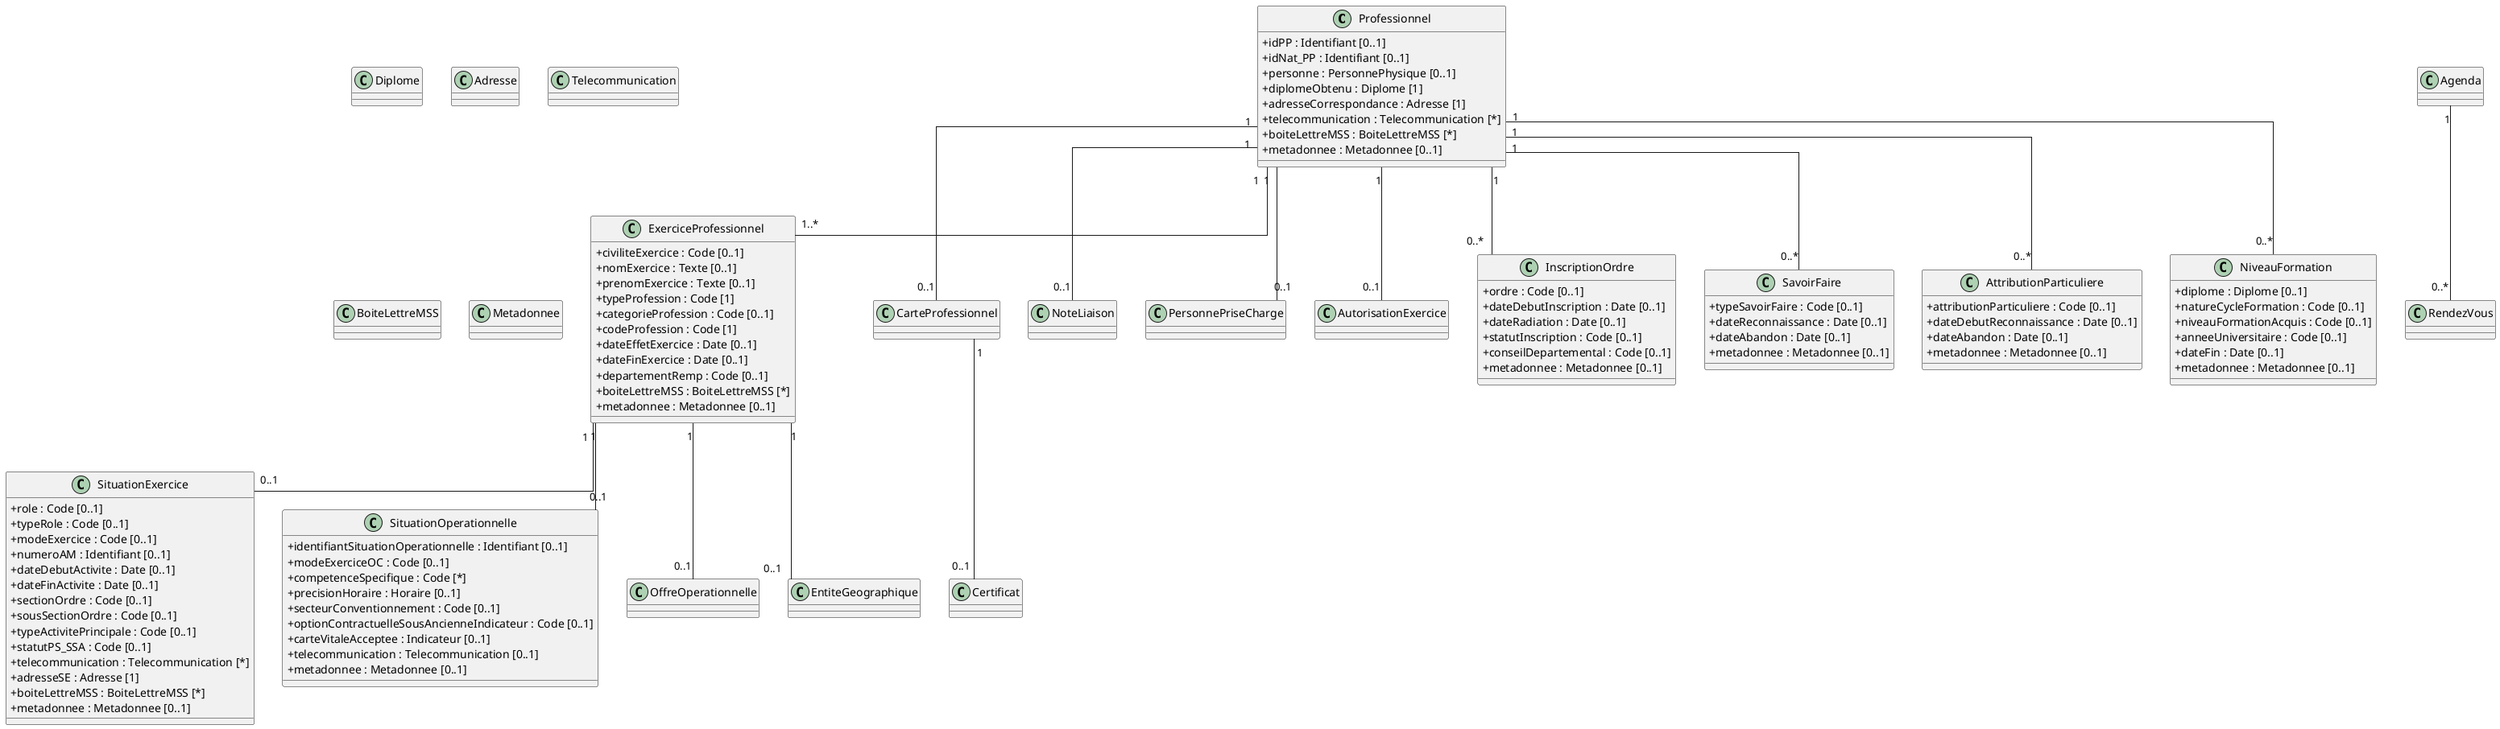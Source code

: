@startuml
skinparam classAttributeIconSize 0
skinparam linetype ortho

' === Classes principales ===
class Professionnel {
  +idPP : Identifiant [0..1]
  +idNat_PP : Identifiant [0..1]
  +personne : PersonnePhysique [0..1]
  +diplomeObtenu : Diplome [1]
  +adresseCorrespondance : Adresse [1]
  +telecommunication : Telecommunication [*]
  +boiteLettreMSS : BoiteLettreMSS [*]
  +metadonnee : Metadonnee [0..1]
}

class ExerciceProfessionnel {
  +civiliteExercice : Code [0..1]
  +nomExercice : Texte [0..1]
  +prenomExercice : Texte [0..1]
  +typeProfession : Code [1]
  +categorieProfession : Code [0..1]
  +codeProfession : Code [1]
  +dateEffetExercice : Date [0..1]
  +dateFinExercice : Date [0..1]
  +departementRemp : Code [0..1]
  +boiteLettreMSS : BoiteLettreMSS [*]
  +metadonnee : Metadonnee [0..1]
}

class SituationExercice {
  +role : Code [0..1]
  +typeRole : Code [0..1]
  +modeExercice : Code [0..1]
  +numeroAM : Identifiant [0..1]
  +dateDebutActivite : Date [0..1]
  +dateFinActivite : Date [0..1]
  +sectionOrdre : Code [0..1]
  +sousSectionOrdre : Code [0..1]
  +typeActivitePrincipale : Code [0..1]
  +statutPS_SSA : Code [0..1]
  +telecommunication : Telecommunication [*]
  +adresseSE : Adresse [1]
  +boiteLettreMSS : BoiteLettreMSS [*]
  +metadonnee : Metadonnee [0..1]
}

class SituationOperationnelle {
  +identifiantSituationOperationnelle : Identifiant [0..1]
  +modeExerciceOC : Code [0..1]
  +competenceSpecifique : Code [*]
  +precisionHoraire : Horaire [0..1]
  +secteurConventionnement : Code [0..1]
  +optionContractuelleSousAncienneIndicateur : Code [0..1]
  +carteVitaleAcceptee : Indicateur [0..1]
  +telecommunication : Telecommunication [0..1]
  +metadonnee : Metadonnee [0..1]
}

class OffreOperationnelle {}

class CarteProfessionnel {}
class Certificat {}

class NoteLiaison {}

class EntiteGeographique {}

class Diplome {}
class Adresse {}
class Telecommunication {}
class BoiteLettreMSS {}
class Metadonnee {}

class PersonnePriseCharge {}
class AutorisationExercice {}

class RendezVous {}
class Agenda {}

class InscriptionOrdre {
  +ordre : Code [0..1]
  +dateDebutInscription : Date [0..1]
  +dateRadiation : Date [0..1]
  +statutInscription : Code [0..1]
  +conseilDepartemental : Code [0..1]
  +metadonnee : Metadonnee [0..1]
}

class SavoirFaire {
  +typeSavoirFaire : Code [0..1]
  +dateReconnaissance : Date [0..1]
  +dateAbandon : Date [0..1]
  +metadonnee : Metadonnee [0..1]
}

class AttributionParticuliere {
  +attributionParticuliere : Code [0..1]
  +dateDebutReconnaissance : Date [0..1]
  +dateAbandon : Date [0..1]
  +metadonnee : Metadonnee [0..1]
}

class NiveauFormation {
  +diplome : Diplome [0..1]
  +natureCycleFormation : Code [0..1]
  +niveauFormationAcquis : Code [0..1]
  +anneeUniversitaire : Code [0..1]
  +dateFin : Date [0..1]
  +metadonnee : Metadonnee [0..1]
}

' === Relations ===

Professionnel "1" -- "1..*" ExerciceProfessionnel
ExerciceProfessionnel "1" -- "0..1" SituationExercice
ExerciceProfessionnel "1" -- "0..1" SituationOperationnelle
ExerciceProfessionnel "1" -- "0..1" OffreOperationnelle
Professionnel "1" -- "0..1" NoteLiaison
Professionnel "1" -- "0..*" InscriptionOrdre
Professionnel "1" -- "0..*" SavoirFaire
Professionnel "1" -- "0..*" AttributionParticuliere
Professionnel "1" -- "0..*" NiveauFormation
Professionnel "1" -- "0..1" CarteProfessionnel
CarteProfessionnel "1" -- "0..1" Certificat
ExerciceProfessionnel "1" -- "0..1" EntiteGeographique
Agenda "1" -- "0..*" RendezVous
Professionnel "1" -- "0..1" AutorisationExercice
Professionnel "1" -- "0..1" PersonnePriseCharge

@enduml
